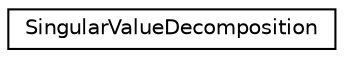 digraph "Graphical Class Hierarchy"
{
 // LATEX_PDF_SIZE
  edge [fontname="Helvetica",fontsize="10",labelfontname="Helvetica",labelfontsize="10"];
  node [fontname="Helvetica",fontsize="10",shape=record];
  rankdir="LR";
  Node0 [label="SingularValueDecomposition",height=0.2,width=0.4,color="black", fillcolor="white", style="filled",URL="$classSingularValueDecomposition.html",tooltip=" "];
}
